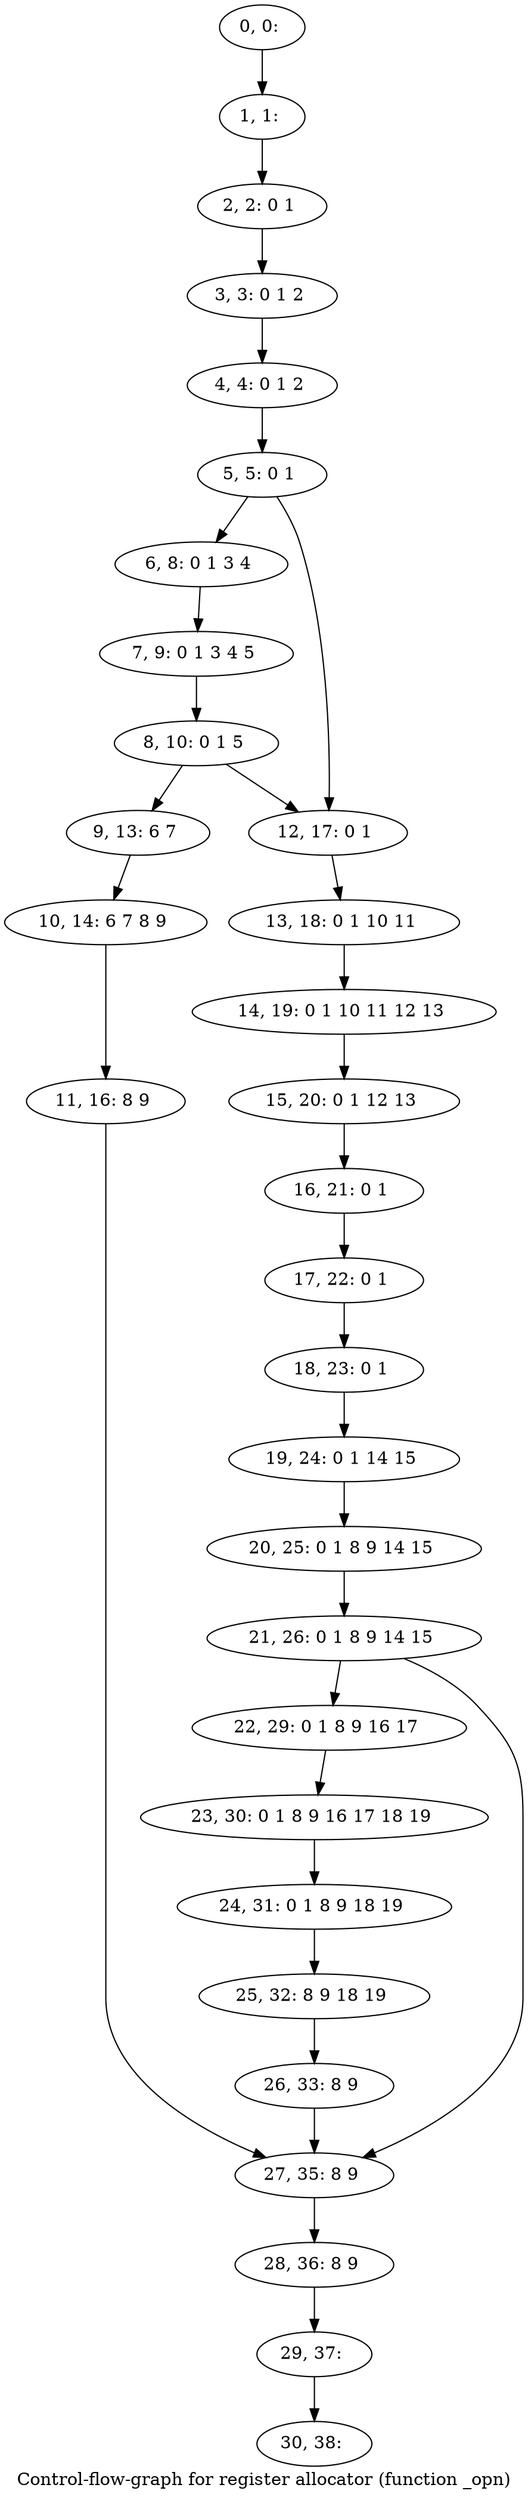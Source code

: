 digraph G {
graph [label="Control-flow-graph for register allocator (function _opn)"]
0[label="0, 0: "];
1[label="1, 1: "];
2[label="2, 2: 0 1 "];
3[label="3, 3: 0 1 2 "];
4[label="4, 4: 0 1 2 "];
5[label="5, 5: 0 1 "];
6[label="6, 8: 0 1 3 4 "];
7[label="7, 9: 0 1 3 4 5 "];
8[label="8, 10: 0 1 5 "];
9[label="9, 13: 6 7 "];
10[label="10, 14: 6 7 8 9 "];
11[label="11, 16: 8 9 "];
12[label="12, 17: 0 1 "];
13[label="13, 18: 0 1 10 11 "];
14[label="14, 19: 0 1 10 11 12 13 "];
15[label="15, 20: 0 1 12 13 "];
16[label="16, 21: 0 1 "];
17[label="17, 22: 0 1 "];
18[label="18, 23: 0 1 "];
19[label="19, 24: 0 1 14 15 "];
20[label="20, 25: 0 1 8 9 14 15 "];
21[label="21, 26: 0 1 8 9 14 15 "];
22[label="22, 29: 0 1 8 9 16 17 "];
23[label="23, 30: 0 1 8 9 16 17 18 19 "];
24[label="24, 31: 0 1 8 9 18 19 "];
25[label="25, 32: 8 9 18 19 "];
26[label="26, 33: 8 9 "];
27[label="27, 35: 8 9 "];
28[label="28, 36: 8 9 "];
29[label="29, 37: "];
30[label="30, 38: "];
0->1 ;
1->2 ;
2->3 ;
3->4 ;
4->5 ;
5->6 ;
5->12 ;
6->7 ;
7->8 ;
8->9 ;
8->12 ;
9->10 ;
10->11 ;
11->27 ;
12->13 ;
13->14 ;
14->15 ;
15->16 ;
16->17 ;
17->18 ;
18->19 ;
19->20 ;
20->21 ;
21->22 ;
21->27 ;
22->23 ;
23->24 ;
24->25 ;
25->26 ;
26->27 ;
27->28 ;
28->29 ;
29->30 ;
}
